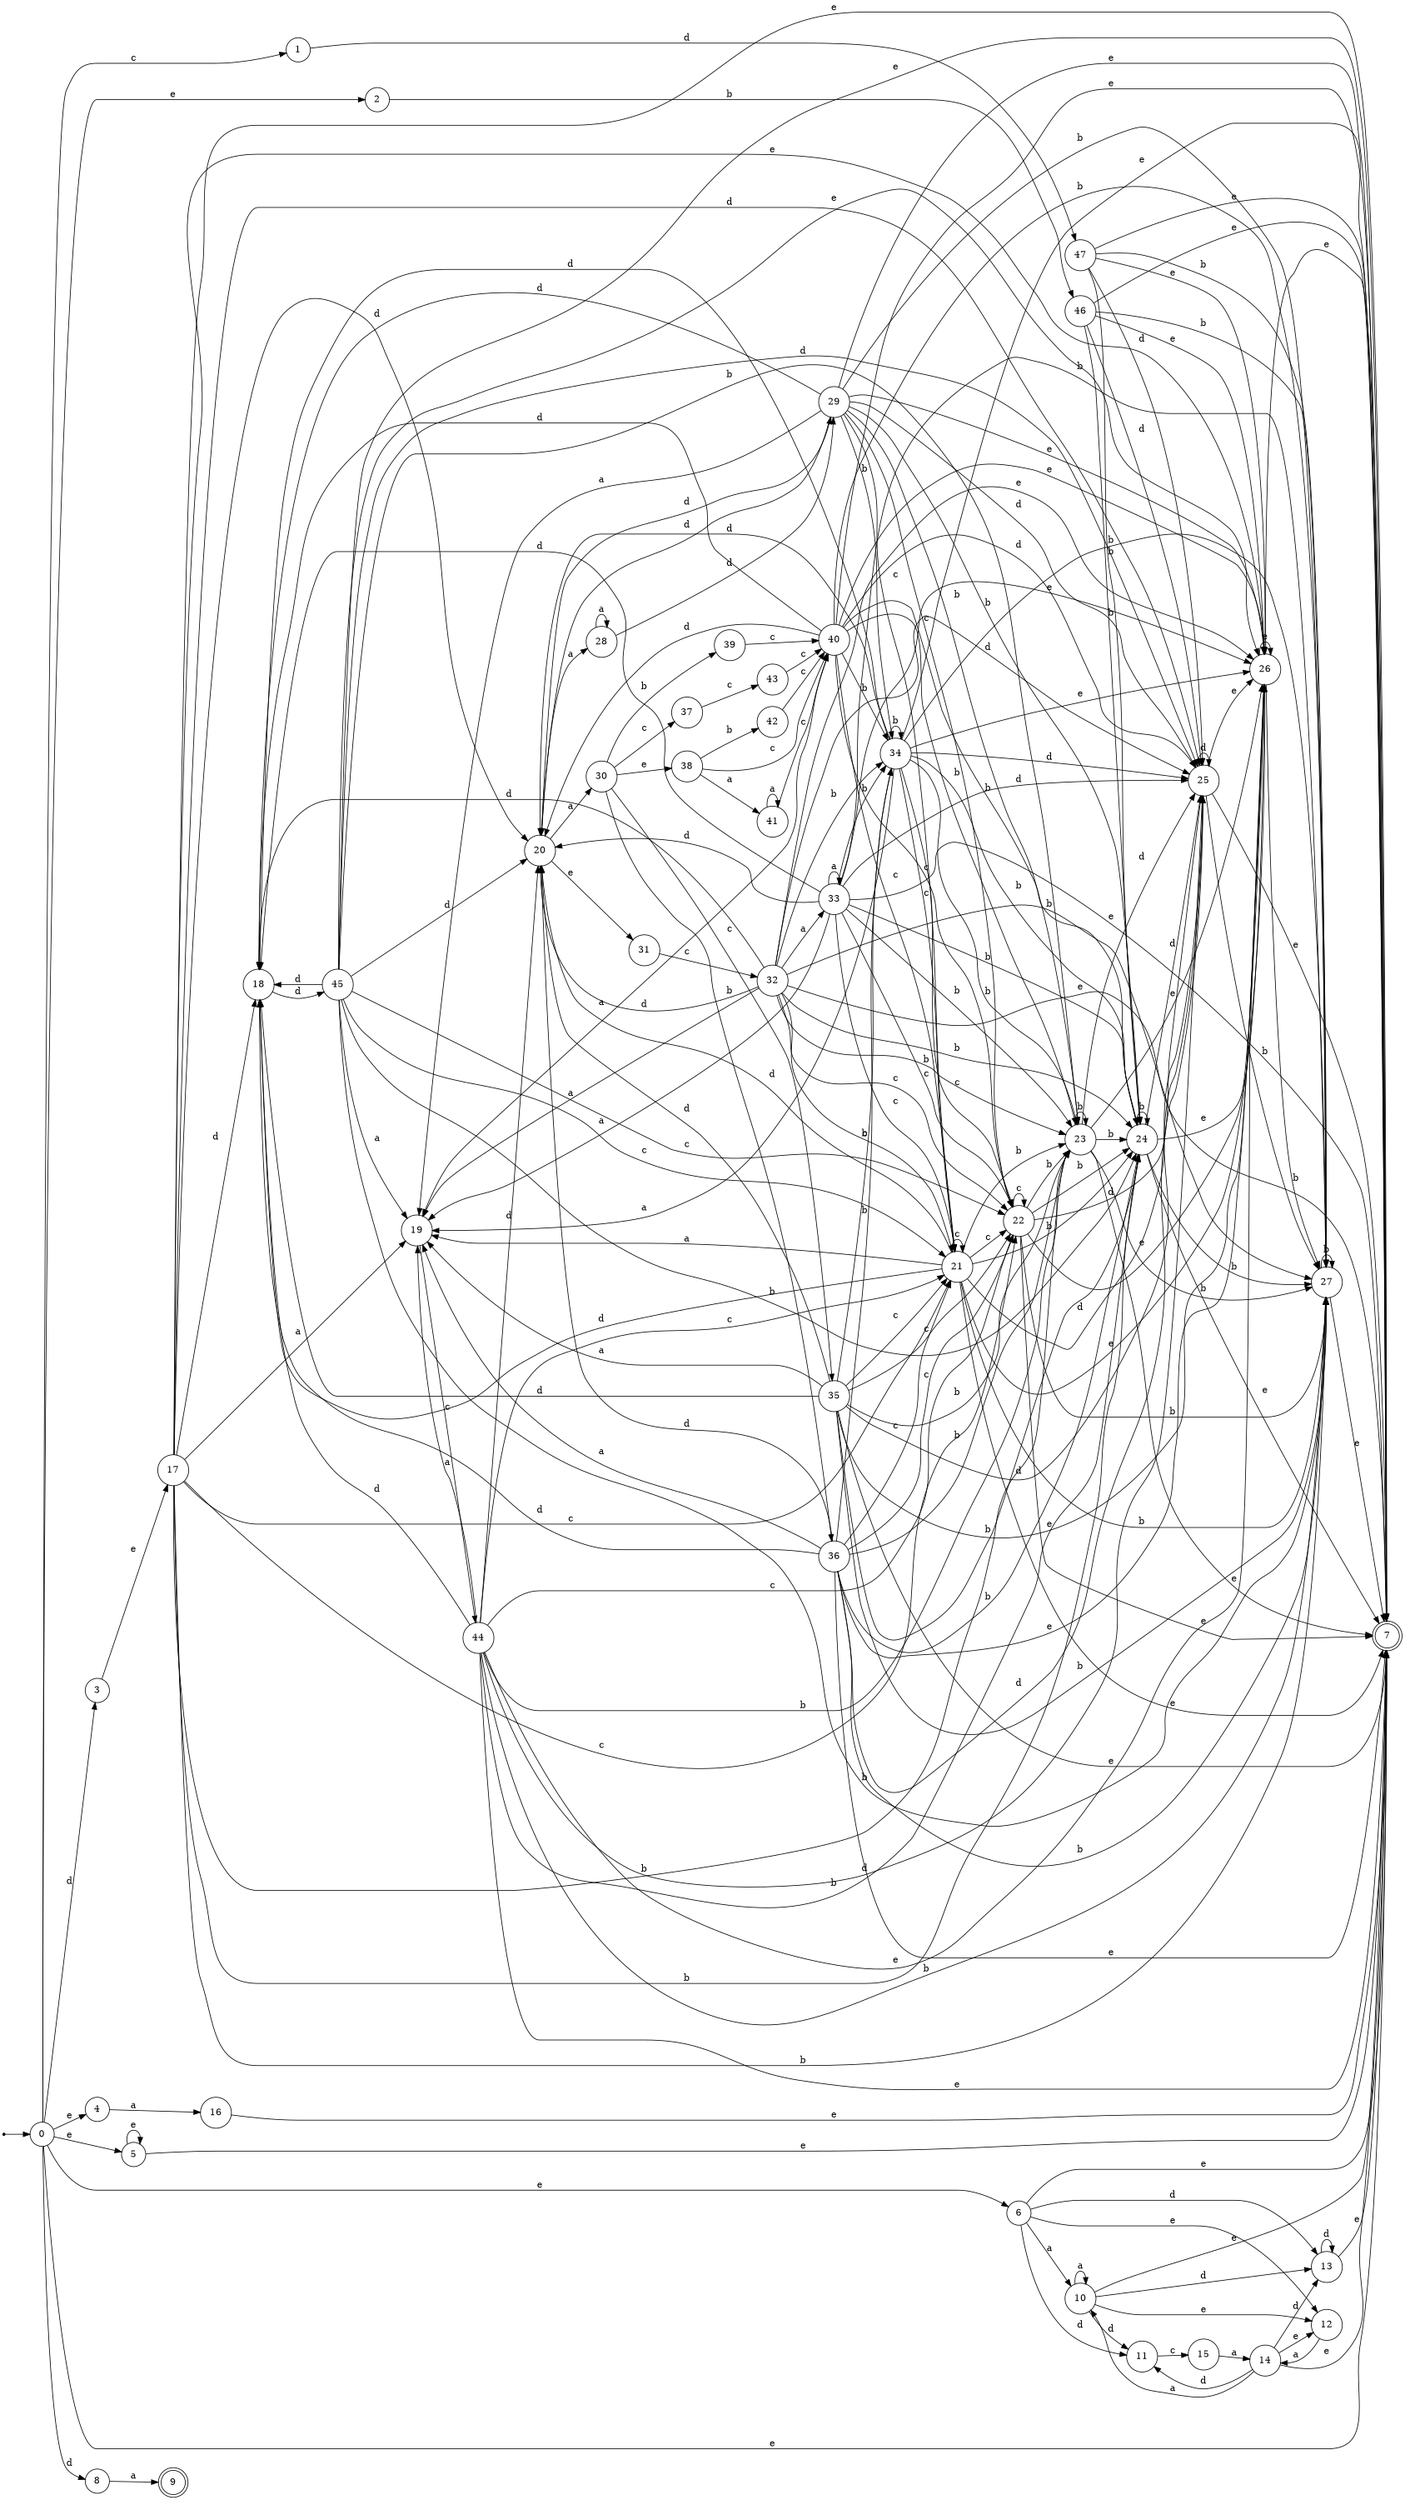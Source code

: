 digraph finite_state_machine {
rankdir=LR;
size="20,20";
node [shape = point]; "dummy0"
node [shape = circle]; "0";
"dummy0" -> "0";
node [shape = circle]; "1";
node [shape = circle]; "2";
node [shape = circle]; "3";
node [shape = circle]; "4";
node [shape = circle]; "5";
node [shape = circle]; "6";
node [shape = doublecircle]; "7";node [shape = circle]; "8";
node [shape = doublecircle]; "9";node [shape = circle]; "10";
node [shape = circle]; "11";
node [shape = circle]; "12";
node [shape = circle]; "13";
node [shape = circle]; "14";
node [shape = circle]; "15";
node [shape = circle]; "16";
node [shape = circle]; "17";
node [shape = circle]; "18";
node [shape = circle]; "19";
node [shape = circle]; "20";
node [shape = circle]; "21";
node [shape = circle]; "22";
node [shape = circle]; "23";
node [shape = circle]; "24";
node [shape = circle]; "25";
node [shape = circle]; "26";
node [shape = circle]; "27";
node [shape = circle]; "28";
node [shape = circle]; "29";
node [shape = circle]; "30";
node [shape = circle]; "31";
node [shape = circle]; "32";
node [shape = circle]; "33";
node [shape = circle]; "34";
node [shape = circle]; "35";
node [shape = circle]; "36";
node [shape = circle]; "37";
node [shape = circle]; "38";
node [shape = circle]; "39";
node [shape = circle]; "40";
node [shape = circle]; "41";
node [shape = circle]; "42";
node [shape = circle]; "43";
node [shape = circle]; "44";
node [shape = circle]; "45";
node [shape = circle]; "46";
node [shape = circle]; "47";
"0" -> "1" [label = "c"];
 "0" -> "2" [label = "e"];
 "0" -> "4" [label = "e"];
 "0" -> "5" [label = "e"];
 "0" -> "6" [label = "e"];
 "0" -> "7" [label = "e"];
 "0" -> "8" [label = "d"];
 "0" -> "3" [label = "d"];
 "8" -> "9" [label = "a"];
 "6" -> "10" [label = "a"];
 "6" -> "11" [label = "d"];
 "6" -> "13" [label = "d"];
 "6" -> "12" [label = "e"];
 "6" -> "7" [label = "e"];
 "13" -> "13" [label = "d"];
 "13" -> "7" [label = "e"];
 "12" -> "14" [label = "a"];
 "14" -> "11" [label = "d"];
 "14" -> "13" [label = "d"];
 "14" -> "12" [label = "e"];
 "14" -> "7" [label = "e"];
 "14" -> "10" [label = "a"];
 "11" -> "15" [label = "c"];
 "15" -> "14" [label = "a"];
 "10" -> "10" [label = "a"];
 "10" -> "11" [label = "d"];
 "10" -> "13" [label = "d"];
 "10" -> "12" [label = "e"];
 "10" -> "7" [label = "e"];
 "5" -> "5" [label = "e"];
 "5" -> "7" [label = "e"];
 "4" -> "16" [label = "a"];
 "16" -> "7" [label = "e"];
 "3" -> "17" [label = "e"];
 "17" -> "25" [label = "d"];
 "17" -> "18" [label = "d"];
 "17" -> "20" [label = "d"];
 "17" -> "19" [label = "a"];
 "17" -> "21" [label = "c"];
 "17" -> "22" [label = "c"];
 "17" -> "24" [label = "b"];
 "17" -> "27" [label = "b"];
 "17" -> "23" [label = "b"];
 "17" -> "26" [label = "e"];
 "17" -> "7" [label = "e"];
 "27" -> "27" [label = "b"];
 "27" -> "7" [label = "e"];
 "26" -> "26" [label = "e"];
 "26" -> "7" [label = "e"];
 "26" -> "27" [label = "b"];
 "25" -> "25" [label = "d"];
 "25" -> "26" [label = "e"];
 "25" -> "7" [label = "e"];
 "25" -> "27" [label = "b"];
 "24" -> "24" [label = "b"];
 "24" -> "27" [label = "b"];
 "24" -> "25" [label = "d"];
 "24" -> "26" [label = "e"];
 "24" -> "7" [label = "e"];
 "23" -> "24" [label = "b"];
 "23" -> "27" [label = "b"];
 "23" -> "23" [label = "b"];
 "23" -> "25" [label = "d"];
 "23" -> "26" [label = "e"];
 "23" -> "7" [label = "e"];
 "22" -> "22" [label = "c"];
 "22" -> "24" [label = "b"];
 "22" -> "27" [label = "b"];
 "22" -> "23" [label = "b"];
 "22" -> "25" [label = "d"];
 "22" -> "26" [label = "e"];
 "22" -> "7" [label = "e"];
 "21" -> "21" [label = "c"];
 "21" -> "22" [label = "c"];
 "21" -> "25" [label = "d"];
 "21" -> "18" [label = "d"];
 "21" -> "20" [label = "d"];
 "21" -> "19" [label = "a"];
 "21" -> "24" [label = "b"];
 "21" -> "27" [label = "b"];
 "21" -> "23" [label = "b"];
 "21" -> "26" [label = "e"];
 "21" -> "7" [label = "e"];
 "20" -> "28" [label = "a"];
 "20" -> "30" [label = "a"];
 "20" -> "29" [label = "d"];
 "20" -> "31" [label = "e"];
 "31" -> "32" [label = "c"];
 "32" -> "33" [label = "a"];
 "32" -> "19" [label = "a"];
 "32" -> "25" [label = "d"];
 "32" -> "18" [label = "d"];
 "32" -> "20" [label = "d"];
 "32" -> "24" [label = "b"];
 "32" -> "34" [label = "b"];
 "32" -> "27" [label = "b"];
 "32" -> "23" [label = "b"];
 "32" -> "21" [label = "c"];
 "32" -> "22" [label = "c"];
 "32" -> "26" [label = "e"];
 "32" -> "7" [label = "e"];
 "34" -> "24" [label = "b"];
 "34" -> "34" [label = "b"];
 "34" -> "27" [label = "b"];
 "34" -> "23" [label = "b"];
 "34" -> "25" [label = "d"];
 "34" -> "18" [label = "d"];
 "34" -> "20" [label = "d"];
 "34" -> "19" [label = "a"];
 "34" -> "21" [label = "c"];
 "34" -> "22" [label = "c"];
 "34" -> "26" [label = "e"];
 "34" -> "7" [label = "e"];
 "33" -> "33" [label = "a"];
 "33" -> "19" [label = "a"];
 "33" -> "25" [label = "d"];
 "33" -> "18" [label = "d"];
 "33" -> "20" [label = "d"];
 "33" -> "24" [label = "b"];
 "33" -> "34" [label = "b"];
 "33" -> "27" [label = "b"];
 "33" -> "23" [label = "b"];
 "33" -> "21" [label = "c"];
 "33" -> "22" [label = "c"];
 "33" -> "26" [label = "e"];
 "33" -> "7" [label = "e"];
 "30" -> "35" [label = "c"];
 "30" -> "37" [label = "c"];
 "30" -> "36" [label = "b"];
 "30" -> "39" [label = "b"];
 "30" -> "38" [label = "e"];
 "39" -> "40" [label = "c"];
 "40" -> "25" [label = "d"];
 "40" -> "18" [label = "d"];
 "40" -> "20" [label = "d"];
 "40" -> "24" [label = "b"];
 "40" -> "34" [label = "b"];
 "40" -> "27" [label = "b"];
 "40" -> "23" [label = "b"];
 "40" -> "19" [label = "a"];
 "40" -> "21" [label = "c"];
 "40" -> "22" [label = "c"];
 "40" -> "26" [label = "e"];
 "40" -> "7" [label = "e"];
 "38" -> "41" [label = "a"];
 "38" -> "42" [label = "b"];
 "38" -> "40" [label = "c"];
 "42" -> "40" [label = "c"];
 "41" -> "41" [label = "a"];
 "41" -> "40" [label = "c"];
 "37" -> "43" [label = "c"];
 "43" -> "40" [label = "c"];
 "36" -> "25" [label = "d"];
 "36" -> "18" [label = "d"];
 "36" -> "20" [label = "d"];
 "36" -> "24" [label = "b"];
 "36" -> "34" [label = "b"];
 "36" -> "27" [label = "b"];
 "36" -> "23" [label = "b"];
 "36" -> "19" [label = "a"];
 "36" -> "21" [label = "c"];
 "36" -> "22" [label = "c"];
 "36" -> "26" [label = "e"];
 "36" -> "7" [label = "e"];
 "35" -> "25" [label = "d"];
 "35" -> "18" [label = "d"];
 "35" -> "20" [label = "d"];
 "35" -> "24" [label = "b"];
 "35" -> "34" [label = "b"];
 "35" -> "27" [label = "b"];
 "35" -> "23" [label = "b"];
 "35" -> "19" [label = "a"];
 "35" -> "21" [label = "c"];
 "35" -> "22" [label = "c"];
 "35" -> "26" [label = "e"];
 "35" -> "7" [label = "e"];
 "29" -> "25" [label = "d"];
 "29" -> "18" [label = "d"];
 "29" -> "20" [label = "d"];
 "29" -> "24" [label = "b"];
 "29" -> "34" [label = "b"];
 "29" -> "27" [label = "b"];
 "29" -> "23" [label = "b"];
 "29" -> "19" [label = "a"];
 "29" -> "21" [label = "c"];
 "29" -> "22" [label = "c"];
 "29" -> "26" [label = "e"];
 "29" -> "7" [label = "e"];
 "28" -> "28" [label = "a"];
 "28" -> "29" [label = "d"];
 "19" -> "44" [label = "c"];
 "44" -> "19" [label = "a"];
 "44" -> "25" [label = "d"];
 "44" -> "18" [label = "d"];
 "44" -> "20" [label = "d"];
 "44" -> "21" [label = "c"];
 "44" -> "22" [label = "c"];
 "44" -> "24" [label = "b"];
 "44" -> "27" [label = "b"];
 "44" -> "23" [label = "b"];
 "44" -> "26" [label = "e"];
 "44" -> "7" [label = "e"];
 "18" -> "45" [label = "d"];
 "45" -> "25" [label = "d"];
 "45" -> "18" [label = "d"];
 "45" -> "20" [label = "d"];
 "45" -> "19" [label = "a"];
 "45" -> "21" [label = "c"];
 "45" -> "22" [label = "c"];
 "45" -> "24" [label = "b"];
 "45" -> "27" [label = "b"];
 "45" -> "23" [label = "b"];
 "45" -> "26" [label = "e"];
 "45" -> "7" [label = "e"];
 "2" -> "46" [label = "b"];
 "46" -> "24" [label = "b"];
 "46" -> "27" [label = "b"];
 "46" -> "25" [label = "d"];
 "46" -> "26" [label = "e"];
 "46" -> "7" [label = "e"];
 "1" -> "47" [label = "d"];
 "47" -> "24" [label = "b"];
 "47" -> "27" [label = "b"];
 "47" -> "25" [label = "d"];
 "47" -> "26" [label = "e"];
 "47" -> "7" [label = "e"];
 }
